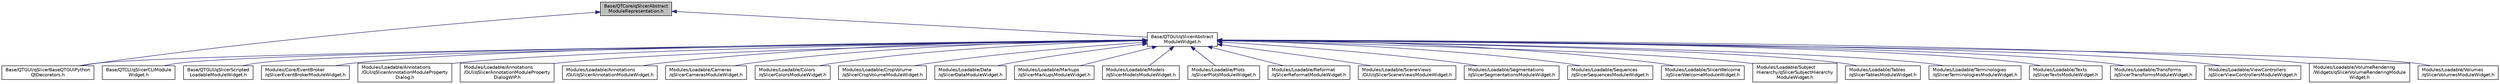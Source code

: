 digraph "Base/QTCore/qSlicerAbstractModuleRepresentation.h"
{
  bgcolor="transparent";
  edge [fontname="Helvetica",fontsize="10",labelfontname="Helvetica",labelfontsize="10"];
  node [fontname="Helvetica",fontsize="10",shape=record];
  Node6 [label="Base/QTCore/qSlicerAbstract\lModuleRepresentation.h",height=0.2,width=0.4,color="black", fillcolor="grey75", style="filled", fontcolor="black"];
  Node6 -> Node7 [dir="back",color="midnightblue",fontsize="10",style="solid",fontname="Helvetica"];
  Node7 [label="Base/QTGUI/qSlicerAbstract\lModuleWidget.h",height=0.2,width=0.4,color="black",URL="$qSlicerAbstractModuleWidget_8h.html"];
  Node7 -> Node8 [dir="back",color="midnightblue",fontsize="10",style="solid",fontname="Helvetica"];
  Node8 [label="Base/QTCLI/qSlicerCLIModule\lWidget.h",height=0.2,width=0.4,color="black",URL="$qSlicerCLIModuleWidget_8h.html"];
  Node7 -> Node9 [dir="back",color="midnightblue",fontsize="10",style="solid",fontname="Helvetica"];
  Node9 [label="Base/QTGUI/qSlicerBaseQTGUIPython\lQtDecorators.h",height=0.2,width=0.4,color="black",URL="$qSlicerBaseQTGUIPythonQtDecorators_8h.html"];
  Node7 -> Node10 [dir="back",color="midnightblue",fontsize="10",style="solid",fontname="Helvetica"];
  Node10 [label="Base/QTGUI/qSlicerScripted\lLoadableModuleWidget.h",height=0.2,width=0.4,color="black",URL="$qSlicerScriptedLoadableModuleWidget_8h.html"];
  Node7 -> Node11 [dir="back",color="midnightblue",fontsize="10",style="solid",fontname="Helvetica"];
  Node11 [label="Modules/Core/EventBroker\l/qSlicerEventBrokerModuleWidget.h",height=0.2,width=0.4,color="black",URL="$qSlicerEventBrokerModuleWidget_8h.html"];
  Node7 -> Node12 [dir="back",color="midnightblue",fontsize="10",style="solid",fontname="Helvetica"];
  Node12 [label="Modules/Loadable/Annotations\l/GUI/qSlicerAnnotationModuleProperty\lDialog.h",height=0.2,width=0.4,color="black",URL="$qSlicerAnnotationModulePropertyDialog_8h.html"];
  Node7 -> Node13 [dir="back",color="midnightblue",fontsize="10",style="solid",fontname="Helvetica"];
  Node13 [label="Modules/Loadable/Annotations\l/GUI/qSlicerAnnotationModuleProperty\lDialogWIP.h",height=0.2,width=0.4,color="black",URL="$qSlicerAnnotationModulePropertyDialogWIP_8h.html"];
  Node7 -> Node14 [dir="back",color="midnightblue",fontsize="10",style="solid",fontname="Helvetica"];
  Node14 [label="Modules/Loadable/Annotations\l/GUI/qSlicerAnnotationModuleWidget.h",height=0.2,width=0.4,color="black",URL="$qSlicerAnnotationModuleWidget_8h.html"];
  Node7 -> Node15 [dir="back",color="midnightblue",fontsize="10",style="solid",fontname="Helvetica"];
  Node15 [label="Modules/Loadable/Cameras\l/qSlicerCamerasModuleWidget.h",height=0.2,width=0.4,color="black",URL="$qSlicerCamerasModuleWidget_8h.html"];
  Node7 -> Node16 [dir="back",color="midnightblue",fontsize="10",style="solid",fontname="Helvetica"];
  Node16 [label="Modules/Loadable/Colors\l/qSlicerColorsModuleWidget.h",height=0.2,width=0.4,color="black",URL="$qSlicerColorsModuleWidget_8h.html"];
  Node7 -> Node17 [dir="back",color="midnightblue",fontsize="10",style="solid",fontname="Helvetica"];
  Node17 [label="Modules/Loadable/CropVolume\l/qSlicerCropVolumeModuleWidget.h",height=0.2,width=0.4,color="black",URL="$qSlicerCropVolumeModuleWidget_8h.html"];
  Node7 -> Node18 [dir="back",color="midnightblue",fontsize="10",style="solid",fontname="Helvetica"];
  Node18 [label="Modules/Loadable/Data\l/qSlicerDataModuleWidget.h",height=0.2,width=0.4,color="black",URL="$qSlicerDataModuleWidget_8h.html"];
  Node7 -> Node19 [dir="back",color="midnightblue",fontsize="10",style="solid",fontname="Helvetica"];
  Node19 [label="Modules/Loadable/Markups\l/qSlicerMarkupsModuleWidget.h",height=0.2,width=0.4,color="black",URL="$qSlicerMarkupsModuleWidget_8h.html"];
  Node7 -> Node20 [dir="back",color="midnightblue",fontsize="10",style="solid",fontname="Helvetica"];
  Node20 [label="Modules/Loadable/Models\l/qSlicerModelsModuleWidget.h",height=0.2,width=0.4,color="black",URL="$qSlicerModelsModuleWidget_8h.html"];
  Node7 -> Node21 [dir="back",color="midnightblue",fontsize="10",style="solid",fontname="Helvetica"];
  Node21 [label="Modules/Loadable/Plots\l/qSlicerPlotsModuleWidget.h",height=0.2,width=0.4,color="black",URL="$qSlicerPlotsModuleWidget_8h.html"];
  Node7 -> Node22 [dir="back",color="midnightblue",fontsize="10",style="solid",fontname="Helvetica"];
  Node22 [label="Modules/Loadable/Reformat\l/qSlicerReformatModuleWidget.h",height=0.2,width=0.4,color="black",URL="$qSlicerReformatModuleWidget_8h.html"];
  Node7 -> Node23 [dir="back",color="midnightblue",fontsize="10",style="solid",fontname="Helvetica"];
  Node23 [label="Modules/Loadable/SceneViews\l/GUI/qSlicerSceneViewsModuleWidget.h",height=0.2,width=0.4,color="black",URL="$qSlicerSceneViewsModuleWidget_8h.html"];
  Node7 -> Node24 [dir="back",color="midnightblue",fontsize="10",style="solid",fontname="Helvetica"];
  Node24 [label="Modules/Loadable/Segmentations\l/qSlicerSegmentationsModuleWidget.h",height=0.2,width=0.4,color="black",URL="$qSlicerSegmentationsModuleWidget_8h.html"];
  Node7 -> Node25 [dir="back",color="midnightblue",fontsize="10",style="solid",fontname="Helvetica"];
  Node25 [label="Modules/Loadable/Sequences\l/qSlicerSequencesModuleWidget.h",height=0.2,width=0.4,color="black",URL="$qSlicerSequencesModuleWidget_8h.html"];
  Node7 -> Node26 [dir="back",color="midnightblue",fontsize="10",style="solid",fontname="Helvetica"];
  Node26 [label="Modules/Loadable/SlicerWelcome\l/qSlicerWelcomeModuleWidget.h",height=0.2,width=0.4,color="black",URL="$qSlicerWelcomeModuleWidget_8h.html"];
  Node7 -> Node27 [dir="back",color="midnightblue",fontsize="10",style="solid",fontname="Helvetica"];
  Node27 [label="Modules/Loadable/Subject\lHierarchy/qSlicerSubjectHierarchy\lModuleWidget.h",height=0.2,width=0.4,color="black",URL="$qSlicerSubjectHierarchyModuleWidget_8h.html"];
  Node7 -> Node28 [dir="back",color="midnightblue",fontsize="10",style="solid",fontname="Helvetica"];
  Node28 [label="Modules/Loadable/Tables\l/qSlicerTablesModuleWidget.h",height=0.2,width=0.4,color="black",URL="$qSlicerTablesModuleWidget_8h.html"];
  Node7 -> Node29 [dir="back",color="midnightblue",fontsize="10",style="solid",fontname="Helvetica"];
  Node29 [label="Modules/Loadable/Terminologies\l/qSlicerTerminologiesModuleWidget.h",height=0.2,width=0.4,color="black",URL="$qSlicerTerminologiesModuleWidget_8h.html"];
  Node7 -> Node30 [dir="back",color="midnightblue",fontsize="10",style="solid",fontname="Helvetica"];
  Node30 [label="Modules/Loadable/Texts\l/qSlicerTextsModuleWidget.h",height=0.2,width=0.4,color="black",URL="$qSlicerTextsModuleWidget_8h.html"];
  Node7 -> Node31 [dir="back",color="midnightblue",fontsize="10",style="solid",fontname="Helvetica"];
  Node31 [label="Modules/Loadable/Transforms\l/qSlicerTransformsModuleWidget.h",height=0.2,width=0.4,color="black",URL="$qSlicerTransformsModuleWidget_8h.html"];
  Node7 -> Node32 [dir="back",color="midnightblue",fontsize="10",style="solid",fontname="Helvetica"];
  Node32 [label="Modules/Loadable/ViewControllers\l/qSlicerViewControllersModuleWidget.h",height=0.2,width=0.4,color="black",URL="$qSlicerViewControllersModuleWidget_8h.html"];
  Node7 -> Node33 [dir="back",color="midnightblue",fontsize="10",style="solid",fontname="Helvetica"];
  Node33 [label="Modules/Loadable/VolumeRendering\l/Widgets/qSlicerVolumeRenderingModule\lWidget.h",height=0.2,width=0.4,color="black",URL="$qSlicerVolumeRenderingModuleWidget_8h.html"];
  Node7 -> Node34 [dir="back",color="midnightblue",fontsize="10",style="solid",fontname="Helvetica"];
  Node34 [label="Modules/Loadable/Volumes\l/qSlicerVolumesModuleWidget.h",height=0.2,width=0.4,color="black",URL="$qSlicerVolumesModuleWidget_8h.html"];
  Node6 -> Node9 [dir="back",color="midnightblue",fontsize="10",style="solid",fontname="Helvetica"];
}
